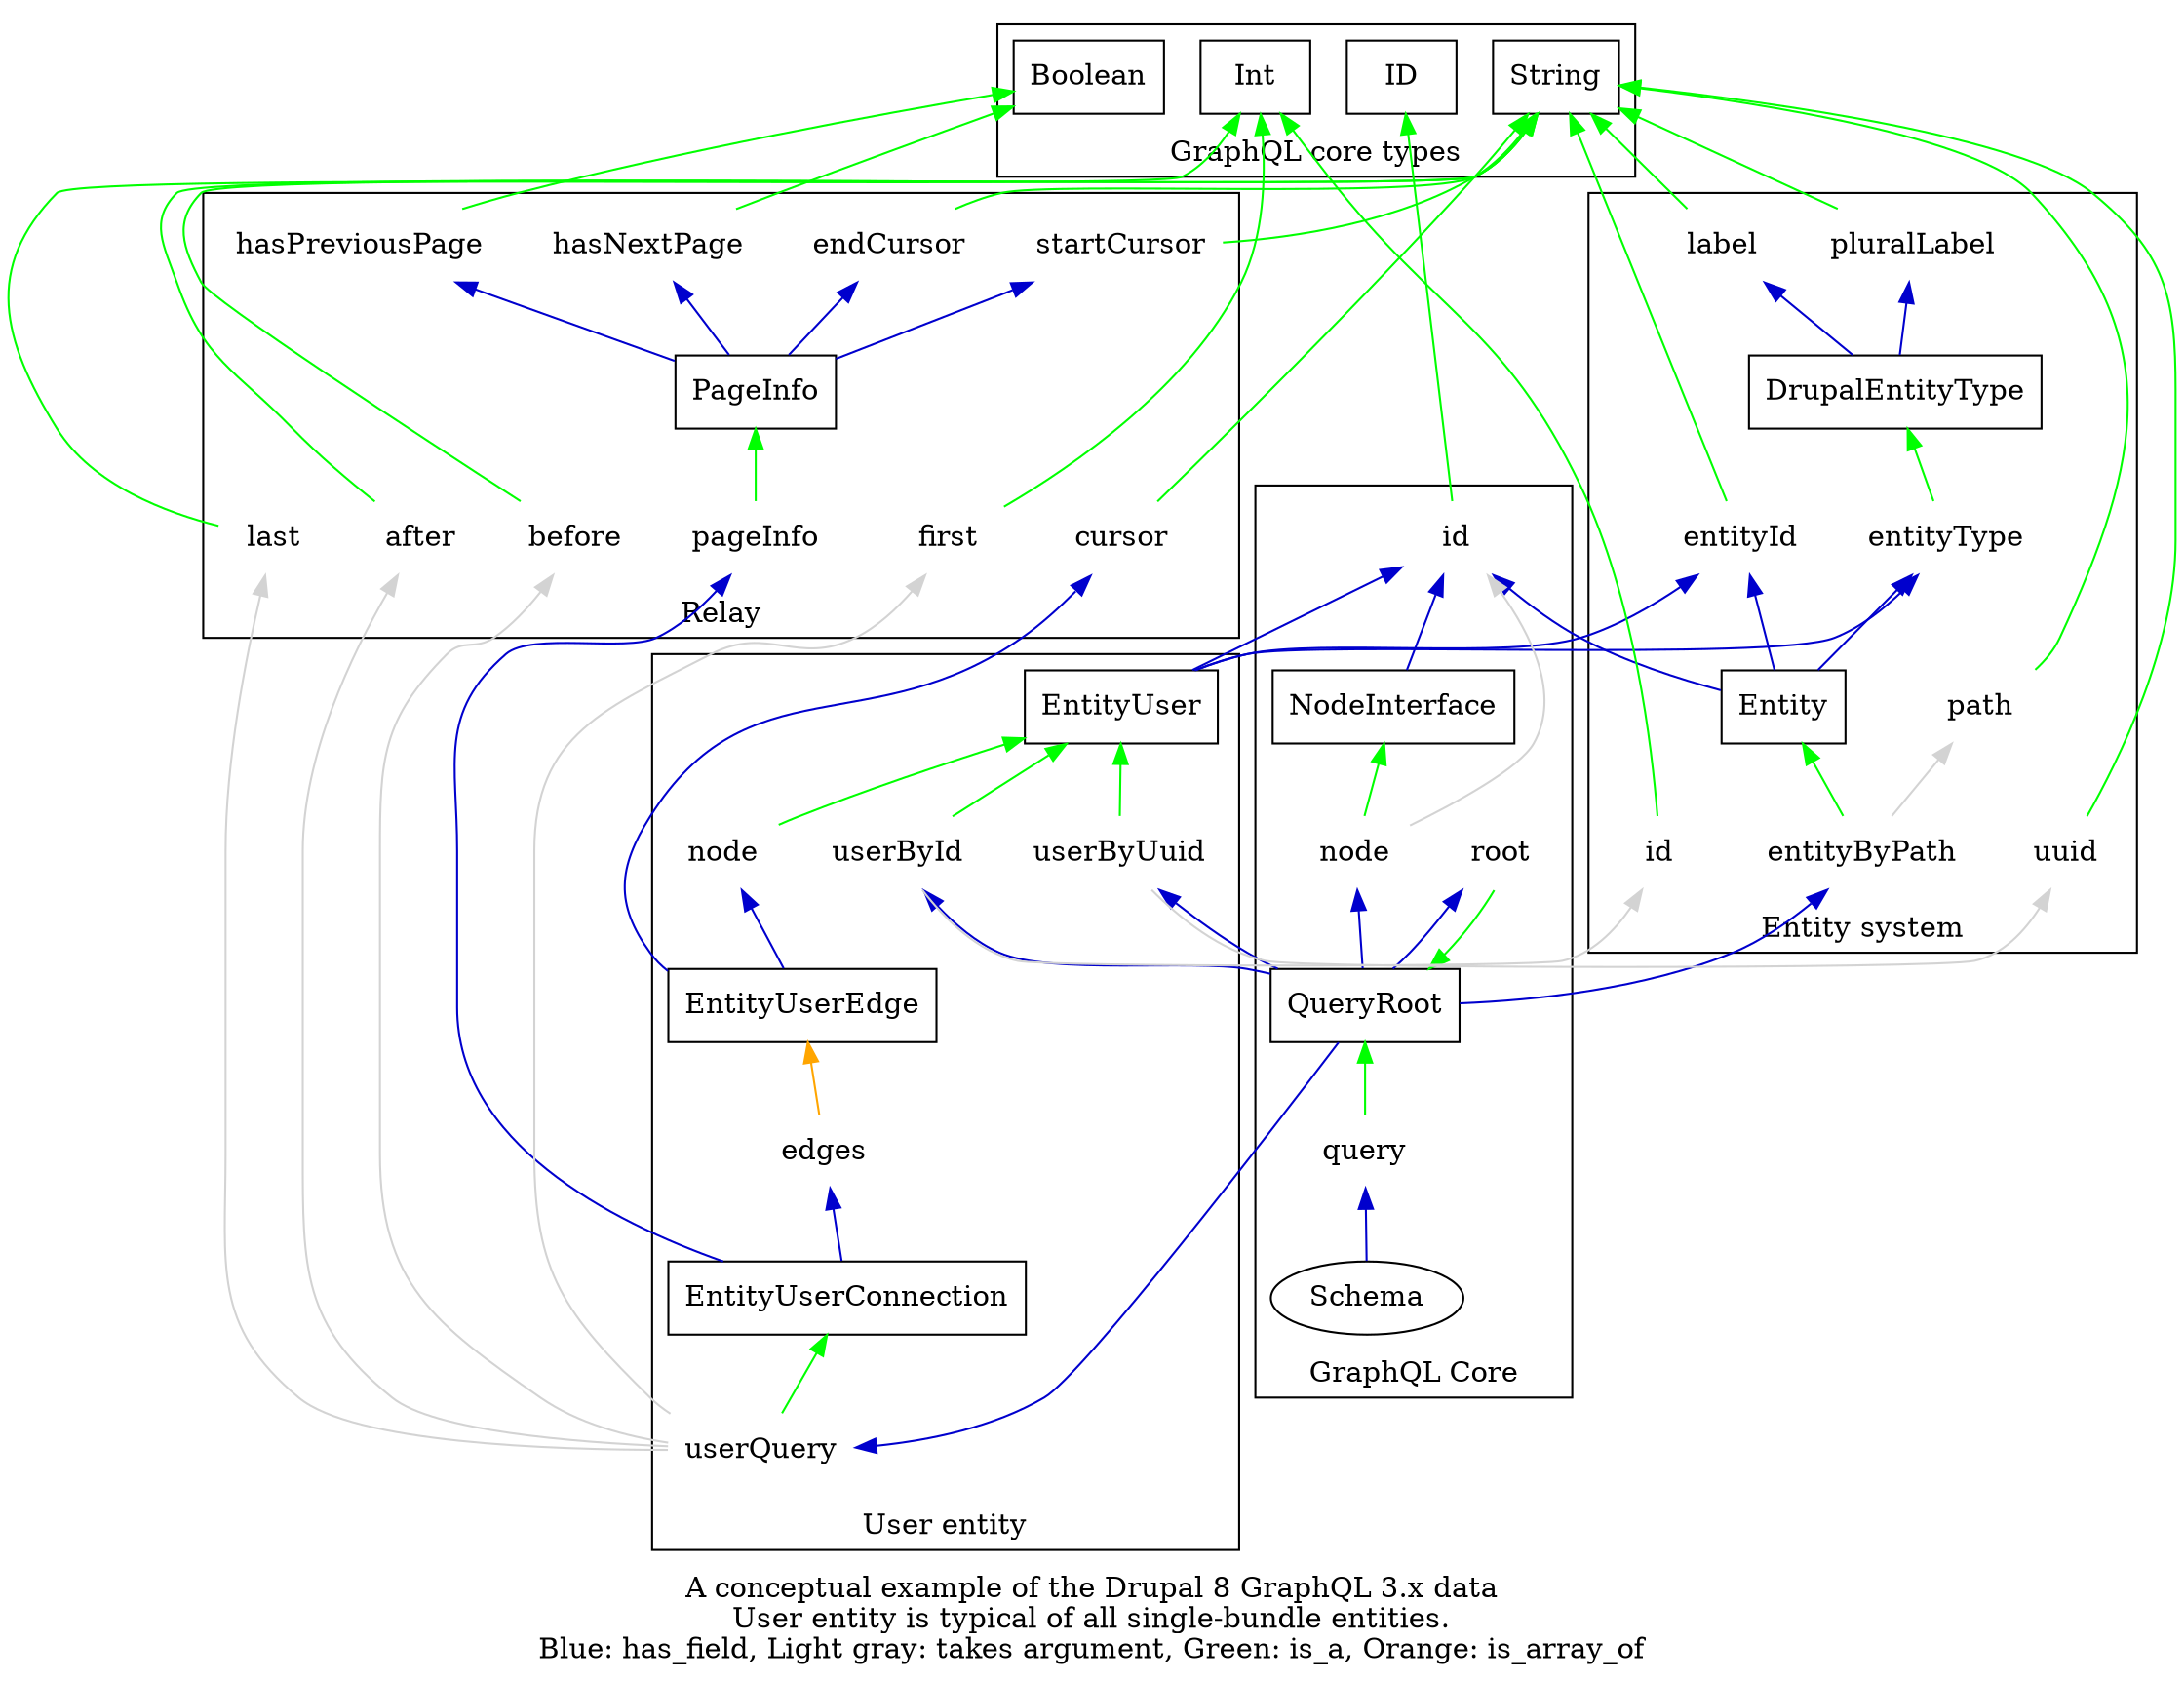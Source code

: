 digraph concepts {
  rankdir = BT;
  label="A conceptual example of the Drupal 8 GraphQL 3.x data\nUser entity is typical of all single-bundle entities.\nBlue: has_field, Light gray: takes argument, Green: is_a, Orange: is_array_of";
  Schema;

  node [ shape="rect" ]
  Boolean;
  DrupalEntityType;
  Entity;
  EntityUser;
  EntityUserConnection;
  EntityUserEdge;
  ID;
  Int;
  NodeInterface;
  PageInfo;
  QueryRoot;
  String;

  node [ shape="none" ]
  _node [ label="node"];
  userNodeField [ label="node" ];
  _content_id [ label="id" ];
  entityByPath [ label="entityByPath"];
  entityId;
  entityType;
  userEdges [ label="edges" ]

  edge [ /* label="has_field", */ color="mediumblue" ]
  DrupalEntityType -> label;
  DrupalEntityType -> pluralLabel;
  Entity -> entityId;
  Entity -> entityType;
  Entity -> id;
  EntityUser -> id;
  EntityUser -> entityId;
  EntityUser -> entityType;
  EntityUserConnection -> pageInfo;
  EntityUserConnection -> userEdges;
  EntityUserEdge -> userNodeField;
  EntityUserEdge -> cursor;
  NodeInterface -> id;
  PageInfo -> endCursor;
  PageInfo -> hasNextPage;
  PageInfo -> hasPreviousPage;
  PageInfo -> startCursor;
  QueryRoot -> _node;
  QueryRoot -> entityByPath;
  QueryRoot -> root;
  QueryRoot -> userById;
  QueryRoot -> userByUuid;
  QueryRoot -> userQuery;
  Schema -> query;

  subgraph cluster_core_types {
    label="GraphQL core types";
    Boolean;
    ID;
    Int;
    String;
  }

  subgraph cluster_core {
    label="GraphQL Core"
    NodeInterface;
    QueryRoot;
    Schema;
    query;
    root;
    _node;
    id;
  }

  subgraph cluster_entity {
    label="Entity system";
    DrupalEntityType;
    Entity;
    entityType;
    entityId;
    entityByPath;
    path;
    label;
    pluralLabel;
    uuid;
    _content_id;
  }

  subgraph cluster_userEntity {
    label="User entity"
    EntityUser;
    EntityUserConnection;
    EntityUserEdge;
    userById;
    userByUuid;
    userEdges;
    userNodeField;
    userQuery;
  }

  subgraph cluster_relay {
    label="Relay"
    cursor;
    endCursor;
    hasNextPage;
    hasPreviousPage;
    PageInfo;
    pageInfo;
    startCursor;
    first;
    last;
    before;
    after;
  }

  edge [ /* label="takes", */ color="lightgray" ];
  _node -> id;
  entityByPath -> path;
  userById -> _content_id;
  userByUuid -> uuid;
  userQuery -> after;
  userQuery -> first;
  userQuery -> before;
  userQuery -> last;

  edge [ /* label="is_a", */ color="green" ];
  _content_id -> Int;
  _node -> NodeInterface;
  after -> String;
  before -> String;
  cursor -> String;
  endCursor -> String;
  entityByPath -> Entity;
  entityId -> String
  entityType -> DrupalEntityType;
  first -> Int;
  hasNextPage -> Boolean;
  hasPreviousPage -> Boolean;
  id -> ID;
  label -> String;
  last -> Int;
  pageInfo -> PageInfo;
  path -> String;
  pluralLabel -> String;
  query -> QueryRoot;
  root -> QueryRoot;
  startCursor -> String;
  userById -> EntityUser;
  userByUuid -> EntityUser;
  userNodeField -> EntityUser;
  userQuery -> EntityUserConnection;
  uuid -> String;

  edge [ /* label="is_array_of", */ color="orange" ];
  userEdges -> EntityUserEdge;
}
